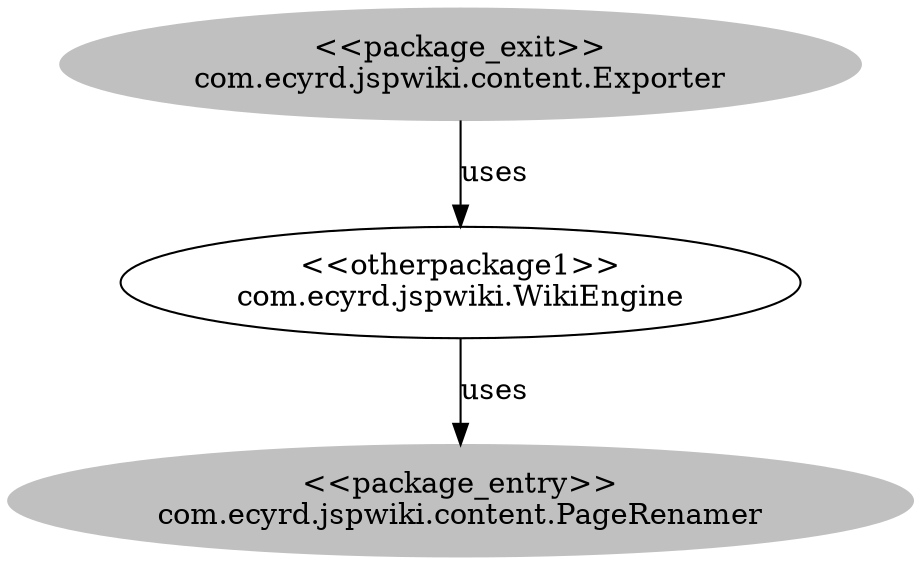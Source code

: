 digraph cd {
	com_ecyrd_jspwiki_content_Exporter [label="<<package_exit>>
com.ecyrd.jspwiki.content.Exporter",style=filled,color="grey"];
	com_ecyrd_jspwiki_content_PageRenamer [label="<<package_entry>>
com.ecyrd.jspwiki.content.PageRenamer",style=filled,color="grey"];
	com_ecyrd_jspwiki_WikiEngine [label="<<otherpackage1>>
com.ecyrd.jspwiki.WikiEngine"];
	com_ecyrd_jspwiki_content_Exporter -> com_ecyrd_jspwiki_WikiEngine [label=uses];
	com_ecyrd_jspwiki_WikiEngine -> com_ecyrd_jspwiki_content_PageRenamer [label=uses];
}
